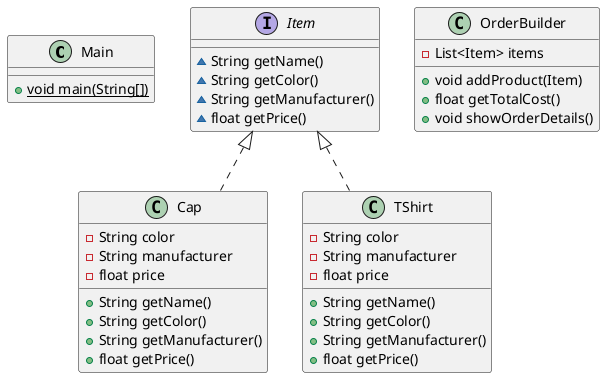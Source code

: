 @startuml
class Main {
+ {static} void main(String[])
}
interface Item {
~ String getName()
~ String getColor()
~ String getManufacturer()
~ float getPrice()
}
class OrderBuilder {
- List<Item> items
+ void addProduct(Item)
+ float getTotalCost()
+ void showOrderDetails()
}
class Cap {
- String color
- String manufacturer
- float price
+ String getName()
+ String getColor()
+ String getManufacturer()
+ float getPrice()
}
class TShirt {
- String color
- String manufacturer
- float price
+ String getName()
+ String getColor()
+ String getManufacturer()
+ float getPrice()
}


Item <|.. Cap
Item <|.. TShirt
@enduml